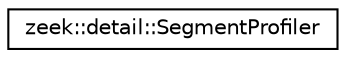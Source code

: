 digraph "Graphical Class Hierarchy"
{
 // LATEX_PDF_SIZE
  edge [fontname="Helvetica",fontsize="10",labelfontname="Helvetica",labelfontsize="10"];
  node [fontname="Helvetica",fontsize="10",shape=record];
  rankdir="LR";
  Node0 [label="zeek::detail::SegmentProfiler",height=0.2,width=0.4,color="black", fillcolor="white", style="filled",URL="$df/d9a/classzeek_1_1detail_1_1SegmentProfiler.html",tooltip=" "];
}
